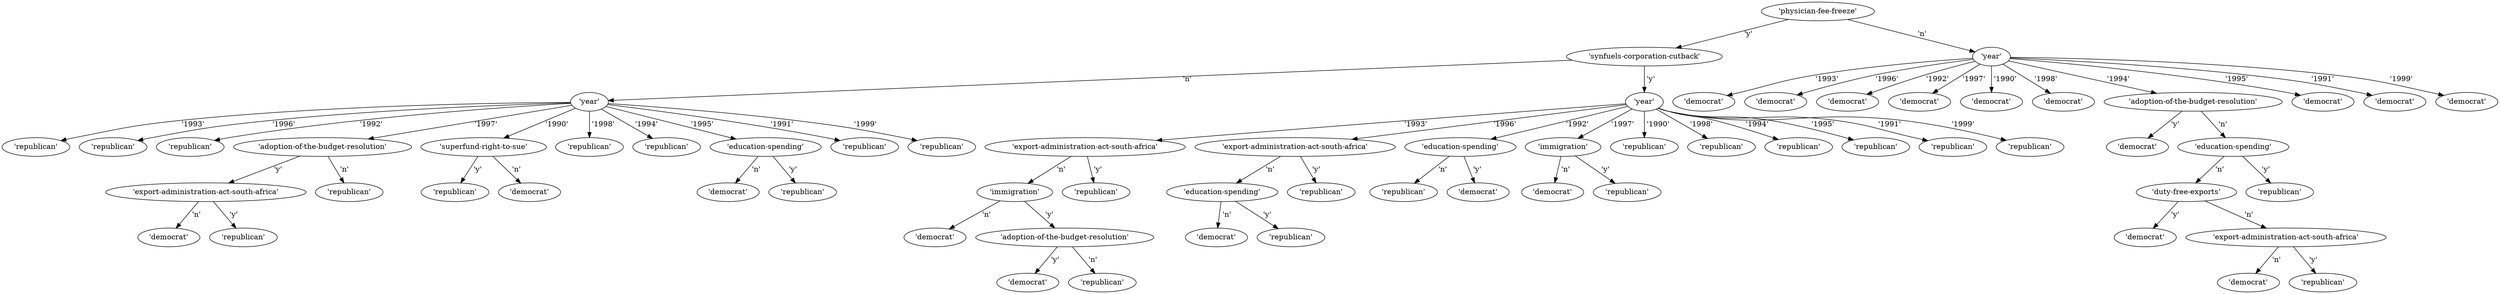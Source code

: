 digraph DecisionTree {
graph [ordering="out"];
  0 [label="'physician-fee-freeze'"];
  0 -> 1 [label=" 'y'"];
  1 [label="'synfuels-corporation-cutback'"];
  1 -> 2 [label=" 'n'"];
  2 [label="'year'"];
  2 -> 3 [label=" '1993'"];
  3 [label="'republican'"];
  2 -> 4 [label=" '1996'"];
  4 [label="'republican'"];
  2 -> 5 [label=" '1992'"];
  5 [label="'republican'"];
  2 -> 6 [label=" '1997'"];
  6 [label="'adoption-of-the-budget-resolution'"];
  6 -> 7 [label=" 'y'"];
  7 [label="'export-administration-act-south-africa'"];
  7 -> 8 [label=" 'n'"];
  8 [label="'democrat'"];
  7 -> 9 [label=" 'y'"];
  9 [label="'republican'"];
  6 -> 10 [label=" 'n'"];
  10 [label="'republican'"];
  2 -> 11 [label=" '1990'"];
  11 [label="'superfund-right-to-sue'"];
  11 -> 12 [label=" 'y'"];
  12 [label="'republican'"];
  11 -> 13 [label=" 'n'"];
  13 [label="'democrat'"];
  2 -> 14 [label=" '1998'"];
  14 [label="'republican'"];
  2 -> 15 [label=" '1994'"];
  15 [label="'republican'"];
  2 -> 16 [label=" '1995'"];
  16 [label="'education-spending'"];
  16 -> 17 [label=" 'n'"];
  17 [label="'democrat'"];
  16 -> 18 [label=" 'y'"];
  18 [label="'republican'"];
  2 -> 19 [label=" '1991'"];
  19 [label="'republican'"];
  2 -> 20 [label=" '1999'"];
  20 [label="'republican'"];
  1 -> 21 [label=" 'y'"];
  21 [label="'year'"];
  21 -> 22 [label=" '1993'"];
  22 [label="'export-administration-act-south-africa'"];
  22 -> 23 [label=" 'n'"];
  23 [label="'immigration'"];
  23 -> 24 [label=" 'n'"];
  24 [label="'democrat'"];
  23 -> 25 [label=" 'y'"];
  25 [label="'adoption-of-the-budget-resolution'"];
  25 -> 26 [label=" 'y'"];
  26 [label="'democrat'"];
  25 -> 27 [label=" 'n'"];
  27 [label="'republican'"];
  22 -> 28 [label=" 'y'"];
  28 [label="'republican'"];
  21 -> 29 [label=" '1996'"];
  29 [label="'export-administration-act-south-africa'"];
  29 -> 30 [label=" 'n'"];
  30 [label="'education-spending'"];
  30 -> 31 [label=" 'n'"];
  31 [label="'democrat'"];
  30 -> 32 [label=" 'y'"];
  32 [label="'republican'"];
  29 -> 33 [label=" 'y'"];
  33 [label="'republican'"];
  21 -> 34 [label=" '1992'"];
  34 [label="'education-spending'"];
  34 -> 35 [label=" 'n'"];
  35 [label="'republican'"];
  34 -> 36 [label=" 'y'"];
  36 [label="'democrat'"];
  21 -> 37 [label=" '1997'"];
  37 [label="'immigration'"];
  37 -> 38 [label=" 'n'"];
  38 [label="'democrat'"];
  37 -> 39 [label=" 'y'"];
  39 [label="'republican'"];
  21 -> 40 [label=" '1990'"];
  40 [label="'republican'"];
  21 -> 41 [label=" '1998'"];
  41 [label="'republican'"];
  21 -> 42 [label=" '1994'"];
  42 [label="'republican'"];
  21 -> 43 [label=" '1995'"];
  43 [label="'republican'"];
  21 -> 44 [label=" '1991'"];
  44 [label="'republican'"];
  21 -> 45 [label=" '1999'"];
  45 [label="'republican'"];
  0 -> 46 [label=" 'n'"];
  46 [label="'year'"];
  46 -> 47 [label=" '1993'"];
  47 [label="'democrat'"];
  46 -> 48 [label=" '1996'"];
  48 [label="'democrat'"];
  46 -> 49 [label=" '1992'"];
  49 [label="'democrat'"];
  46 -> 50 [label=" '1997'"];
  50 [label="'democrat'"];
  46 -> 51 [label=" '1990'"];
  51 [label="'democrat'"];
  46 -> 52 [label=" '1998'"];
  52 [label="'democrat'"];
  46 -> 53 [label=" '1994'"];
  53 [label="'adoption-of-the-budget-resolution'"];
  53 -> 54 [label=" 'y'"];
  54 [label="'democrat'"];
  53 -> 55 [label=" 'n'"];
  55 [label="'education-spending'"];
  55 -> 56 [label=" 'n'"];
  56 [label="'duty-free-exports'"];
  56 -> 57 [label=" 'y'"];
  57 [label="'democrat'"];
  56 -> 58 [label=" 'n'"];
  58 [label="'export-administration-act-south-africa'"];
  58 -> 59 [label=" 'n'"];
  59 [label="'democrat'"];
  58 -> 60 [label=" 'y'"];
  60 [label="'republican'"];
  55 -> 61 [label=" 'y'"];
  61 [label="'republican'"];
  46 -> 62 [label=" '1995'"];
  62 [label="'democrat'"];
  46 -> 63 [label=" '1991'"];
  63 [label="'democrat'"];
  46 -> 64 [label=" '1999'"];
  64 [label="'democrat'"];
}
